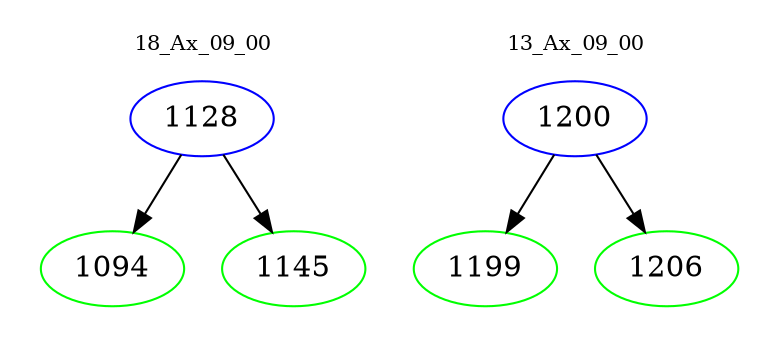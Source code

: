 digraph{
subgraph cluster_0 {
color = white
label = "18_Ax_09_00";
fontsize=10;
T0_1128 [label="1128", color="blue"]
T0_1128 -> T0_1094 [color="black"]
T0_1094 [label="1094", color="green"]
T0_1128 -> T0_1145 [color="black"]
T0_1145 [label="1145", color="green"]
}
subgraph cluster_1 {
color = white
label = "13_Ax_09_00";
fontsize=10;
T1_1200 [label="1200", color="blue"]
T1_1200 -> T1_1199 [color="black"]
T1_1199 [label="1199", color="green"]
T1_1200 -> T1_1206 [color="black"]
T1_1206 [label="1206", color="green"]
}
}
